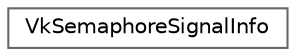 digraph "类继承关系图"
{
 // LATEX_PDF_SIZE
  bgcolor="transparent";
  edge [fontname=Helvetica,fontsize=10,labelfontname=Helvetica,labelfontsize=10];
  node [fontname=Helvetica,fontsize=10,shape=box,height=0.2,width=0.4];
  rankdir="LR";
  Node0 [id="Node000000",label="VkSemaphoreSignalInfo",height=0.2,width=0.4,color="grey40", fillcolor="white", style="filled",URL="$struct_vk_semaphore_signal_info.html",tooltip=" "];
}
